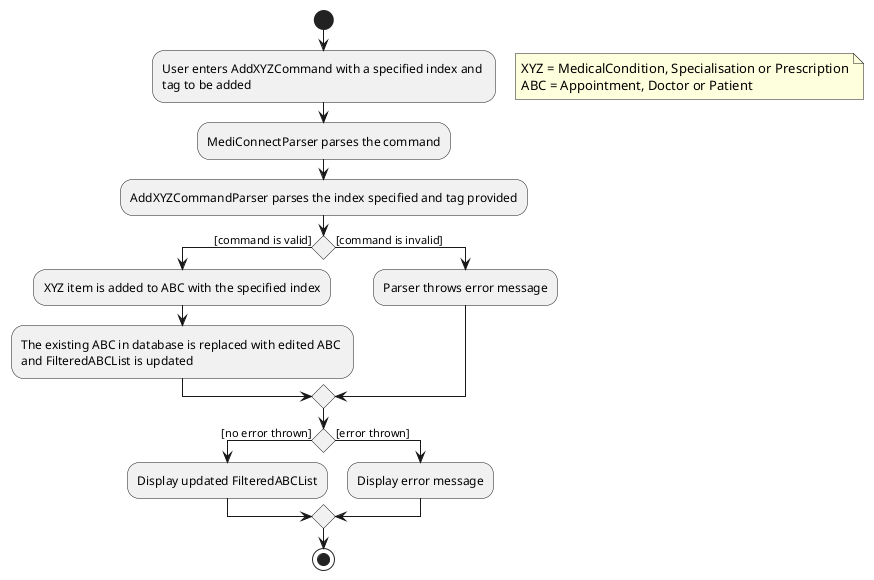 @startuml
'https://plantuml.com/activity-diagram-beta

start
:User enters AddXYZCommand with a specified index and \ntag to be added;
floating note right
    XYZ = MedicalCondition, Specialisation or Prescription
    ABC = Appointment, Doctor or Patient
end note
:MediConnectParser parses the command;
:AddXYZCommandParser parses the index specified and tag provided;
if () then ([command is valid])
  :XYZ item is added to ABC with the specified index;
  :The existing ABC in database is replaced with edited ABC \nand FilteredABCList is updated;
else ([command is invalid])
  :Parser throws error message;
endif
if () then ([no error thrown])
  :Display updated FilteredABCList;
else ([error thrown])
  :Display error message;
endif
stop

@enduml
